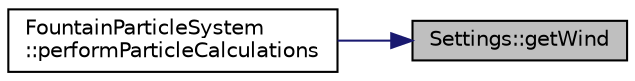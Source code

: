 digraph "Settings::getWind"
{
 // INTERACTIVE_SVG=YES
 // LATEX_PDF_SIZE
  edge [fontname="Helvetica",fontsize="10",labelfontname="Helvetica",labelfontsize="10"];
  node [fontname="Helvetica",fontsize="10",shape=record];
  rankdir="RL";
  Node1 [label="Settings::getWind",height=0.2,width=0.4,color="black", fillcolor="grey75", style="filled", fontcolor="black",tooltip=" "];
  Node1 -> Node2 [dir="back",color="midnightblue",fontsize="10",style="solid",fontname="Helvetica"];
  Node2 [label="FountainParticleSystem\l::performParticleCalculations",height=0.2,width=0.4,color="black", fillcolor="white", style="filled",URL="$d3/dad/class_fountain_particle_system.html#ad0096230755b893defe7d6143f98c5a4",tooltip=" "];
}
